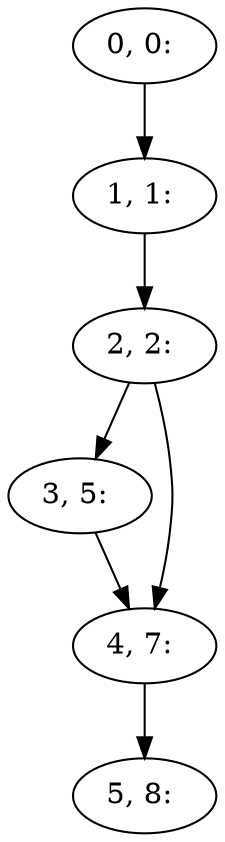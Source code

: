 digraph G {
0[label="0, 0: "];
1[label="1, 1: "];
2[label="2, 2: "];
3[label="3, 5: "];
4[label="4, 7: "];
5[label="5, 8: "];
0->1 ;
1->2 ;
2->3 ;
2->4 ;
3->4 ;
4->5 ;
}
